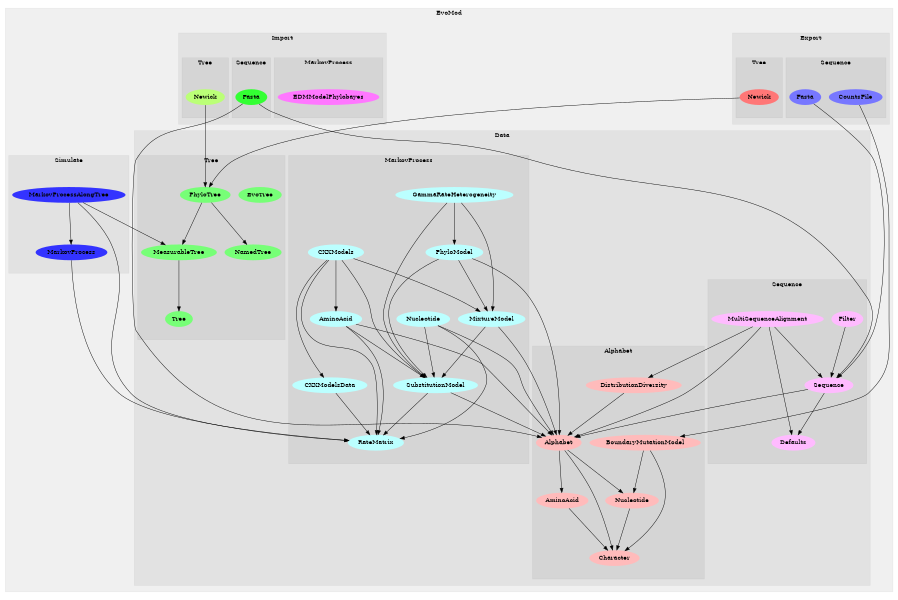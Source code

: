 digraph G {
size="6,4";
ratio="fill";
subgraph cluster_0 {
label="EvoMod";
color="#0000000F";
style="filled";
subgraph cluster_1 {
label="Data";
color="#0000000F";
style="filled";
subgraph cluster_2 {
label="Alphabet";
color="#0000000F";
style="filled";
u0[label="Alphabet",style="filled",fillcolor="#ffbbbb",penwidth="0"];
u1[label="AminoAcid",style="filled",fillcolor="#ffbbbb",penwidth="0"];
u2[label="Character",style="filled",fillcolor="#ffbbbb",penwidth="0"];
u3[label="Nucleotide",style="filled",fillcolor="#ffbbbb",penwidth="0"];
u4[label="BoundaryMutationModel",style="filled",fillcolor="#ffbbbb",penwidth="0"];
u5[label="DistributionDiversity",style="filled",fillcolor="#ffbbbb",penwidth="0"];

}
subgraph cluster_3 {
label="MarkovProcess";
color="#0000000F";
style="filled";
u6[label="AminoAcid",style="filled",fillcolor="#bbffff",penwidth="0"];
u7[label="RateMatrix",style="filled",fillcolor="#bbffff",penwidth="0"];
u8[label="SubstitutionModel",style="filled",fillcolor="#bbffff",penwidth="0"];
u9[label="CXXModels",style="filled",fillcolor="#bbffff",penwidth="0"];
u10[label="CXXModelsData",style="filled",fillcolor="#bbffff",penwidth="0"];
u11[label="MixtureModel",style="filled",fillcolor="#bbffff",penwidth="0"];
u12[label="GammaRateHeterogeneity",style="filled",fillcolor="#bbffff",penwidth="0"];
u13[label="PhyloModel",style="filled",fillcolor="#bbffff",penwidth="0"];
u14[label="Nucleotide",style="filled",fillcolor="#bbffff",penwidth="0"];

}
subgraph cluster_4 {
label="Sequence";
color="#0000000F";
style="filled";
u15[label="Defaults",style="filled",fillcolor="#ffbbff",penwidth="0"];
u16[label="Filter",style="filled",fillcolor="#ffbbff",penwidth="0"];
u17[label="Sequence",style="filled",fillcolor="#ffbbff",penwidth="0"];
u18[label="MultiSequenceAlignment",style="filled",fillcolor="#ffbbff",penwidth="0"];

}
subgraph cluster_5 {
label="Tree";
color="#0000000F";
style="filled";
u19[label="EvoTree",style="filled",fillcolor="#77ff77",penwidth="0"];
u20[label="MeasurableTree",style="filled",fillcolor="#77ff77",penwidth="0"];
u21[label="Tree",style="filled",fillcolor="#77ff77",penwidth="0"];
u22[label="NamedTree",style="filled",fillcolor="#77ff77",penwidth="0"];
u23[label="PhyloTree",style="filled",fillcolor="#77ff77",penwidth="0"];

}

}
subgraph cluster_6 {
label="Export";
color="#0000000F";
style="filled";
subgraph cluster_7 {
label="Sequence";
color="#0000000F";
style="filled";
u24[label="CountsFile",style="filled",fillcolor="#7777ff",penwidth="0"];
u25[label="Fasta",style="filled",fillcolor="#7777ff",penwidth="0"];

}
subgraph cluster_8 {
label="Tree";
color="#0000000F";
style="filled";
u26[label="Newick",style="filled",fillcolor="#ff7777",penwidth="0"];

}

}
subgraph cluster_9 {
label="Import";
color="#0000000F";
style="filled";
subgraph cluster_10 {
label="MarkovProcess";
color="#0000000F";
style="filled";
u27[label="EDMModelPhylobayes",style="filled",fillcolor="#ff77ff",penwidth="0"];

}
subgraph cluster_11 {
label="Sequence";
color="#0000000F";
style="filled";
u28[label="Fasta",style="filled",fillcolor="#33ff33",penwidth="0"];

}
subgraph cluster_12 {
label="Tree";
color="#0000000F";
style="filled";
u29[label="Newick",style="filled",fillcolor="#bbff77",penwidth="0"];

}

}
subgraph cluster_13 {
label="Simulate";
color="#0000000F";
style="filled";
u30[label="MarkovProcess",style="filled",fillcolor="#3333ff",penwidth="0"];
u31[label="MarkovProcessAlongTree",style="filled",fillcolor="#3333ff",penwidth="0"];

}

}
u0 -> u1;
u0 -> u2;
u0 -> u3;
u1 -> u2;
u3 -> u2;
u4 -> u2;
u4 -> u3;
u5 -> u0;
u6 -> u0;
u6 -> u7;
u6 -> u8;
u8 -> u0;
u8 -> u7;
u9 -> u6;
u9 -> u7;
u9 -> u8;
u9 -> u10;
u9 -> u11;
u10 -> u7;
u11 -> u0;
u11 -> u8;
u12 -> u8;
u12 -> u11;
u12 -> u13;
u13 -> u0;
u13 -> u8;
u13 -> u11;
u14 -> u0;
u14 -> u7;
u14 -> u8;
u16 -> u17;
u17 -> u0;
u17 -> u15;
u18 -> u0;
u18 -> u5;
u18 -> u15;
u18 -> u17;
u20 -> u21;
u23 -> u20;
u23 -> u22;
u24 -> u4;
u25 -> u17;
u26 -> u23;
u28 -> u0;
u28 -> u17;
u29 -> u23;
u30 -> u7;
u31 -> u7;
u31 -> u20;
u31 -> u30;

}
